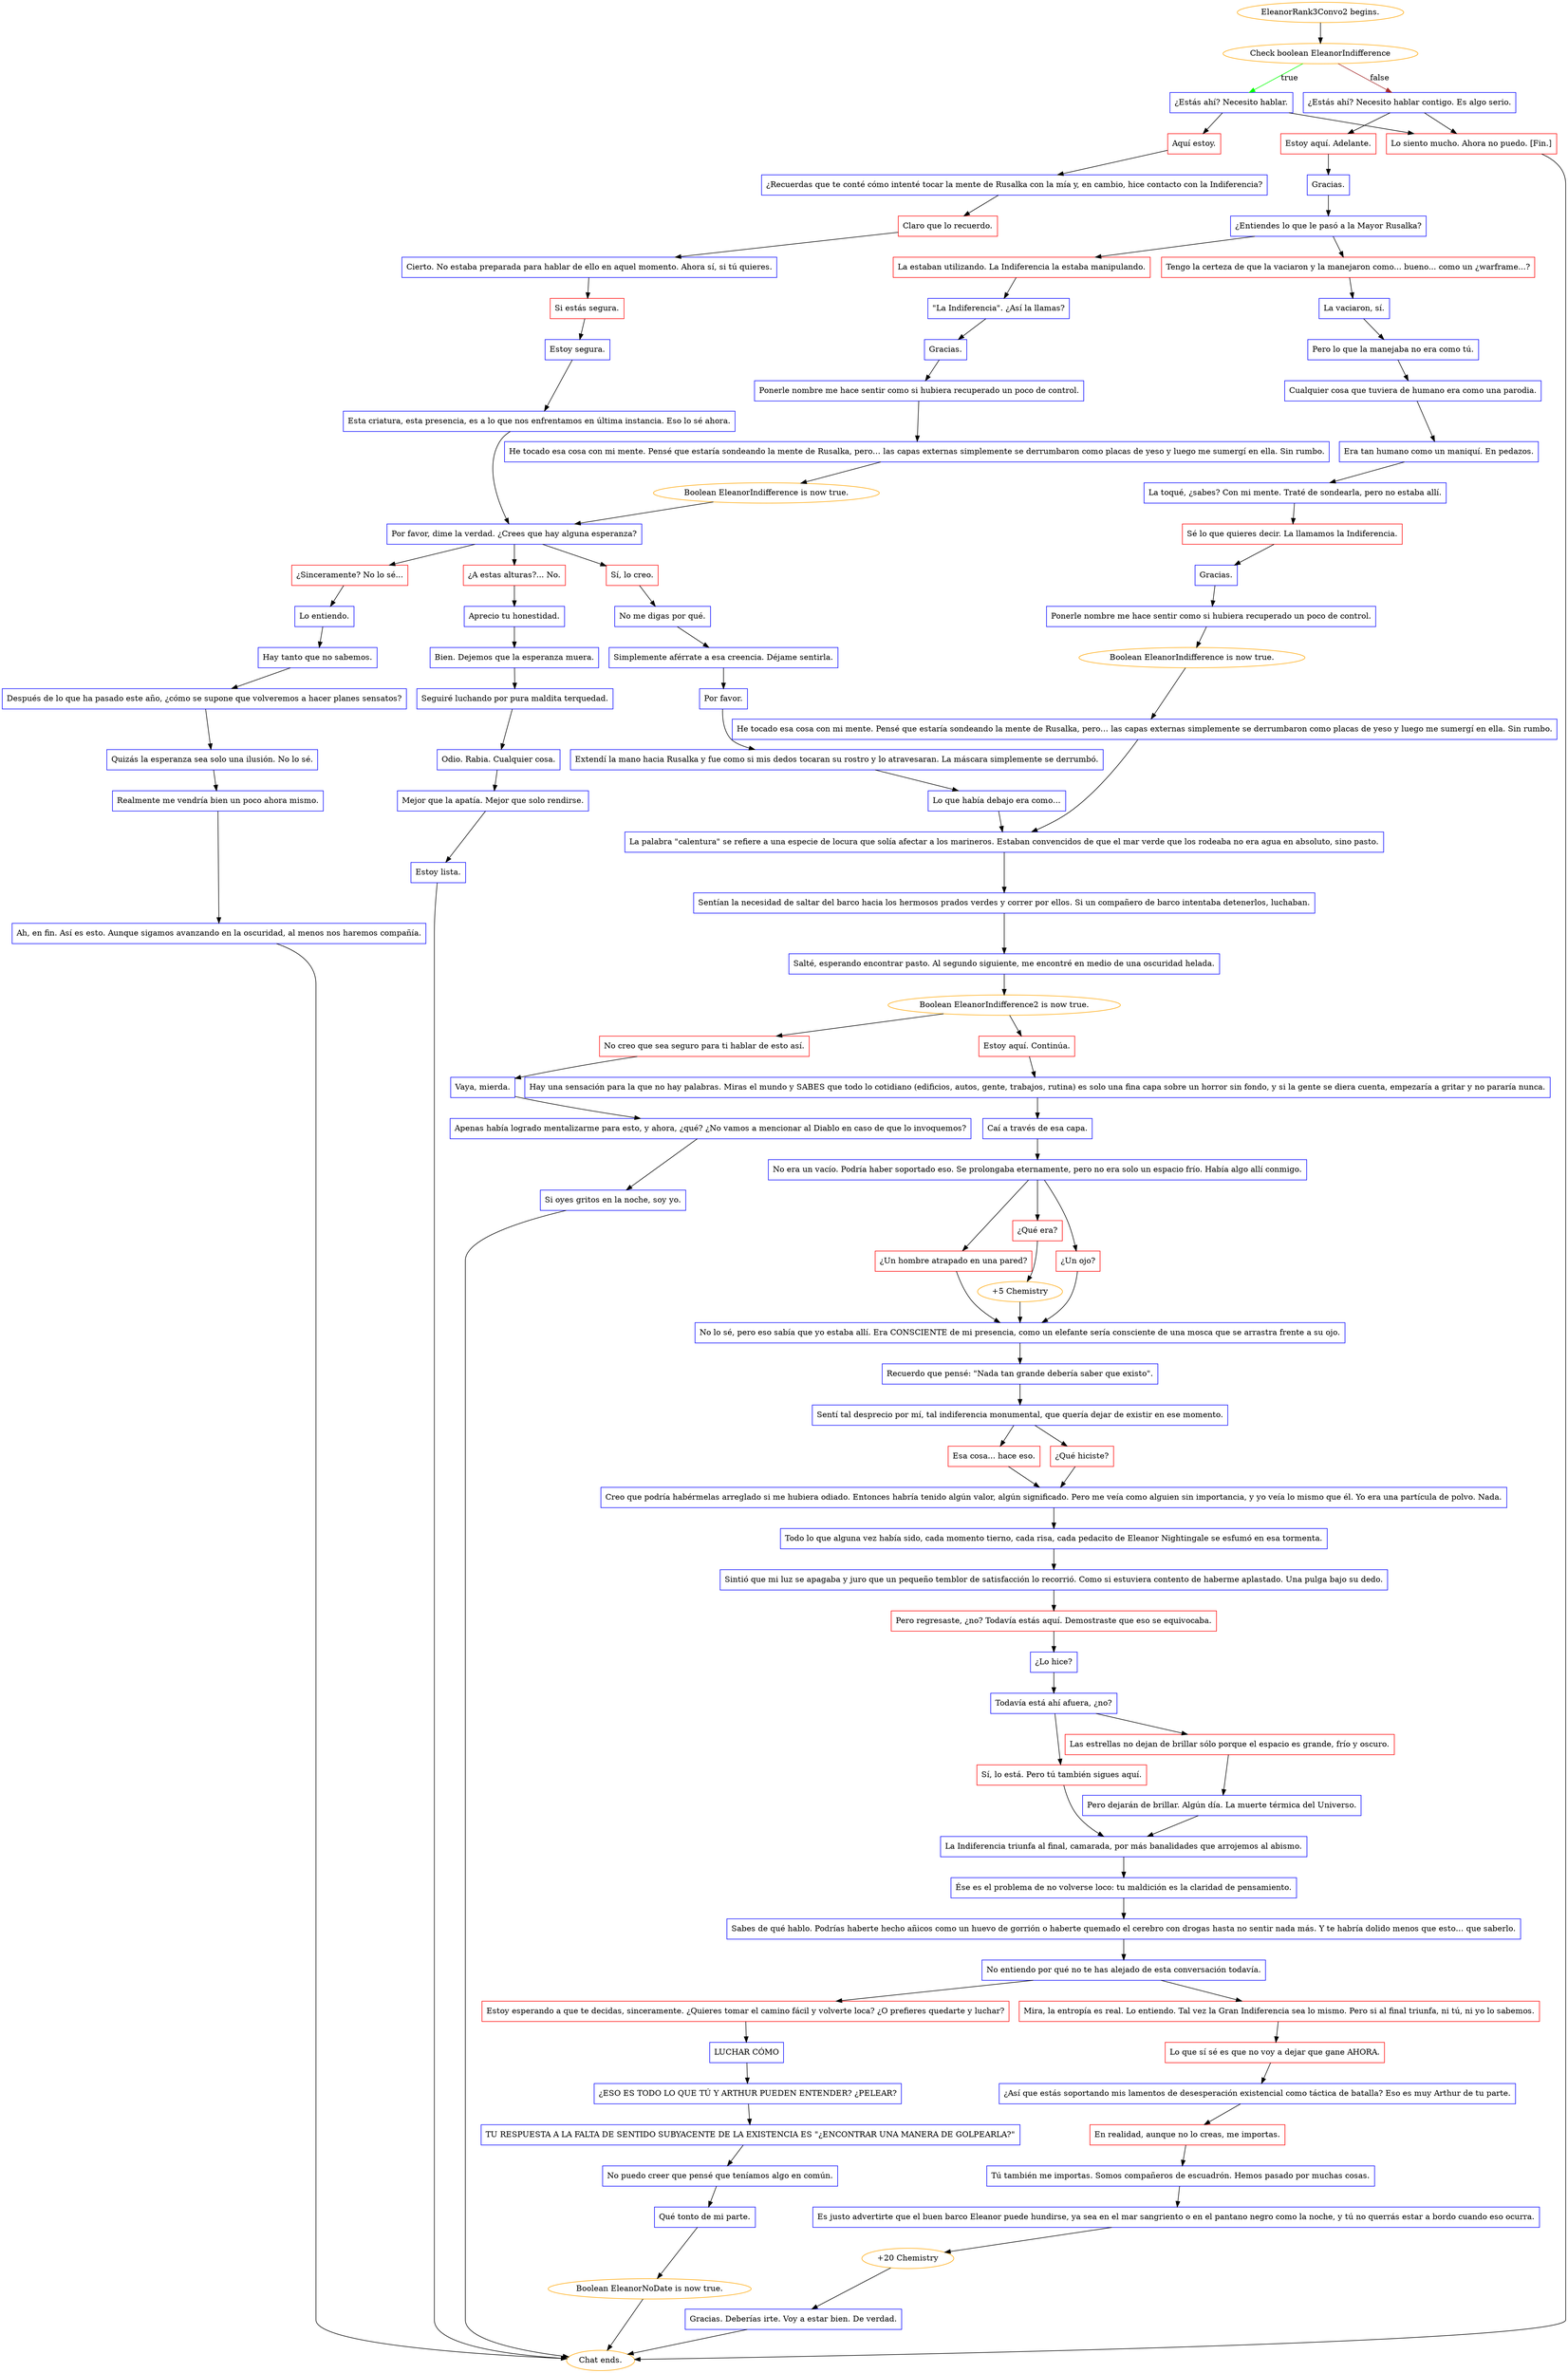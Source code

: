 digraph {
	"EleanorRank3Convo2 begins." [color=orange];
		"EleanorRank3Convo2 begins." -> j3516909029;
	j3516909029 [label="Check boolean EleanorIndifference",color=orange];
		j3516909029 -> j2560319840 [label=true,color=green];
		j3516909029 -> j666706673 [label=false,color=brown];
	j2560319840 [label="¿Estás ahí? Necesito hablar.",shape=box,color=blue];
		j2560319840 -> j2360727558;
		j2560319840 -> j3967478850;
	j666706673 [label="¿Estás ahí? Necesito hablar contigo. Es algo serio.",shape=box,color=blue];
		j666706673 -> j4208581346;
		j666706673 -> j3967478850;
	j2360727558 [label="Aquí estoy.",shape=box,color=red];
		j2360727558 -> j208607102;
	j3967478850 [label="Lo siento mucho. Ahora no puedo. [Fin.]",shape=box,color=red];
		j3967478850 -> "Chat ends.";
	j4208581346 [label="Estoy aquí. Adelante.",shape=box,color=red];
		j4208581346 -> j3716728476;
	j208607102 [label="¿Recuerdas que te conté cómo intenté tocar la mente de Rusalka con la mía y, en cambio, hice contacto con la Indiferencia?",shape=box,color=blue];
		j208607102 -> j1409906630;
	"Chat ends." [color=orange];
	j3716728476 [label="Gracias.",shape=box,color=blue];
		j3716728476 -> j534234232;
	j1409906630 [label="Claro que lo recuerdo.",shape=box,color=red];
		j1409906630 -> j790735236;
	j534234232 [label="¿Entiendes lo que le pasó a la Mayor Rusalka?",shape=box,color=blue];
		j534234232 -> j2843890356;
		j534234232 -> j2806356608;
	j790735236 [label="Cierto. No estaba preparada para hablar de ello en aquel momento. Ahora sí, si tú quieres.",shape=box,color=blue];
		j790735236 -> j2574386789;
	j2843890356 [label="La estaban utilizando. La Indiferencia la estaba manipulando.",shape=box,color=red];
		j2843890356 -> j2003763864;
	j2806356608 [label="Tengo la certeza de que la vaciaron y la manejaron como... bueno... como un ¿warframe...?",shape=box,color=red];
		j2806356608 -> j812244593;
	j2574386789 [label="Si estás segura.",shape=box,color=red];
		j2574386789 -> j1052111312;
	j2003763864 [label="\"La Indiferencia\". ¿Así la llamas?",shape=box,color=blue];
		j2003763864 -> j477918989;
	j812244593 [label="La vaciaron, sí.",shape=box,color=blue];
		j812244593 -> j1908678583;
	j1052111312 [label="Estoy segura.",shape=box,color=blue];
		j1052111312 -> j1518966593;
	j477918989 [label="Gracias.",shape=box,color=blue];
		j477918989 -> j3786308615;
	j1908678583 [label="Pero lo que la manejaba no era como tú.",shape=box,color=blue];
		j1908678583 -> j3506242798;
	j1518966593 [label="Esta criatura, esta presencia, es a lo que nos enfrentamos en última instancia. Eso lo sé ahora.",shape=box,color=blue];
		j1518966593 -> j1164195754;
	j3786308615 [label="Ponerle nombre me hace sentir como si hubiera recuperado un poco de control.",shape=box,color=blue];
		j3786308615 -> j131935835;
	j3506242798 [label="Cualquier cosa que tuviera de humano era como una parodia.",shape=box,color=blue];
		j3506242798 -> j772130770;
	j1164195754 [label="Por favor, dime la verdad. ¿Crees que hay alguna esperanza?",shape=box,color=blue];
		j1164195754 -> j3784244071;
		j1164195754 -> j3662694484;
		j1164195754 -> j316981513;
	j131935835 [label="He tocado esa cosa con mi mente. Pensé que estaría sondeando la mente de Rusalka, pero… las capas externas simplemente se derrumbaron como placas de yeso y luego me sumergí en ella. Sin rumbo.",shape=box,color=blue];
		j131935835 -> j2920305847;
	j772130770 [label="Era tan humano como un maniquí. En pedazos.",shape=box,color=blue];
		j772130770 -> j2196654887;
	j3784244071 [label="¿A estas alturas?... No.",shape=box,color=red];
		j3784244071 -> j2529148698;
	j3662694484 [label="¿Sinceramente? No lo sé...",shape=box,color=red];
		j3662694484 -> j1593762774;
	j316981513 [label="Sí, lo creo.",shape=box,color=red];
		j316981513 -> j877007721;
	j2920305847 [label="Boolean EleanorIndifference is now true.",color=orange];
		j2920305847 -> j1164195754;
	j2196654887 [label="La toqué, ¿sabes? Con mi mente. Traté de sondearla, pero no estaba allí.",shape=box,color=blue];
		j2196654887 -> j324654631;
	j2529148698 [label="Aprecio tu honestidad.",shape=box,color=blue];
		j2529148698 -> j1764915348;
	j1593762774 [label="Lo entiendo.",shape=box,color=blue];
		j1593762774 -> j1422507195;
	j877007721 [label="No me digas por qué.",shape=box,color=blue];
		j877007721 -> j2143745594;
	j324654631 [label="Sé lo que quieres decir. La llamamos la Indiferencia.",shape=box,color=red];
		j324654631 -> j2278090216;
	j1764915348 [label="Bien. Dejemos que la esperanza muera.",shape=box,color=blue];
		j1764915348 -> j2501432238;
	j1422507195 [label="Hay tanto que no sabemos.",shape=box,color=blue];
		j1422507195 -> j3616467719;
	j2143745594 [label="Simplemente aférrate a esa creencia. Déjame sentirla.",shape=box,color=blue];
		j2143745594 -> j2866765835;
	j2278090216 [label="Gracias.",shape=box,color=blue];
		j2278090216 -> j420270188;
	j2501432238 [label="Seguiré luchando por pura maldita terquedad.",shape=box,color=blue];
		j2501432238 -> j83490772;
	j3616467719 [label="Después de lo que ha pasado este año, ¿cómo se supone que volveremos a hacer planes sensatos?",shape=box,color=blue];
		j3616467719 -> j4052230572;
	j2866765835 [label="Por favor.",shape=box,color=blue];
		j2866765835 -> j4132634867;
	j420270188 [label="Ponerle nombre me hace sentir como si hubiera recuperado un poco de control.",shape=box,color=blue];
		j420270188 -> j2224587372;
	j83490772 [label="Odio. Rabia. Cualquier cosa.",shape=box,color=blue];
		j83490772 -> j1265760303;
	j4052230572 [label="Quizás la esperanza sea solo una ilusión. No lo sé.",shape=box,color=blue];
		j4052230572 -> j2136128046;
	j4132634867 [label="Extendí la mano hacia Rusalka y fue como si mis dedos tocaran su rostro y lo atravesaran. La máscara simplemente se derrumbó.",shape=box,color=blue];
		j4132634867 -> j287889097;
	j2224587372 [label="Boolean EleanorIndifference is now true.",color=orange];
		j2224587372 -> j964348642;
	j1265760303 [label="Mejor que la apatía. Mejor que solo rendirse.",shape=box,color=blue];
		j1265760303 -> j3998515709;
	j2136128046 [label="Realmente me vendría bien un poco ahora mismo.",shape=box,color=blue];
		j2136128046 -> j1921066989;
	j287889097 [label="Lo que había debajo era como…",shape=box,color=blue];
		j287889097 -> j2423304852;
	j964348642 [label="He tocado esa cosa con mi mente. Pensé que estaría sondeando la mente de Rusalka, pero… las capas externas simplemente se derrumbaron como placas de yeso y luego me sumergí en ella. Sin rumbo.",shape=box,color=blue];
		j964348642 -> j2423304852;
	j3998515709 [label="Estoy lista.",shape=box,color=blue];
		j3998515709 -> "Chat ends.";
	j1921066989 [label="Ah, en fin. Así es esto. Aunque sigamos avanzando en la oscuridad, al menos nos haremos compañía.",shape=box,color=blue];
		j1921066989 -> "Chat ends.";
	j2423304852 [label="La palabra \"calentura\" se refiere a una especie de locura que solía afectar a los marineros. Estaban convencidos de que el mar verde que los rodeaba no era agua en absoluto, sino pasto.",shape=box,color=blue];
		j2423304852 -> j3828487235;
	j3828487235 [label="Sentían la necesidad de saltar del barco hacia los hermosos prados verdes y correr por ellos. Si un compañero de barco intentaba detenerlos, luchaban.",shape=box,color=blue];
		j3828487235 -> j531217940;
	j531217940 [label="Salté, esperando encontrar pasto. Al segundo siguiente, me encontré en medio de una oscuridad helada.",shape=box,color=blue];
		j531217940 -> j1431067385;
	j1431067385 [label="Boolean EleanorIndifference2 is now true.",color=orange];
		j1431067385 -> j3826951552;
		j1431067385 -> j3234378390;
	j3826951552 [label="No creo que sea seguro para ti hablar de esto así.",shape=box,color=red];
		j3826951552 -> j1443302321;
	j3234378390 [label="Estoy aquí. Continúa.",shape=box,color=red];
		j3234378390 -> j405859356;
	j1443302321 [label="Vaya, mierda.",shape=box,color=blue];
		j1443302321 -> j3410060206;
	j405859356 [label="Hay una sensación para la que no hay palabras. Miras el mundo y SABES que todo lo cotidiano (edificios, autos, gente, trabajos, rutina) es solo una fina capa sobre un horror sin fondo, y si la gente se diera cuenta, empezaría a gritar y no pararía nunca.",shape=box,color=blue];
		j405859356 -> j3782628515;
	j3410060206 [label="Apenas había logrado mentalizarme para esto, y ahora, ¿qué? ¿No vamos a mencionar al Diablo en caso de que lo invoquemos?",shape=box,color=blue];
		j3410060206 -> j3386352647;
	j3782628515 [label="Caí a través de esa capa.",shape=box,color=blue];
		j3782628515 -> j3455080201;
	j3386352647 [label="Si oyes gritos en la noche, soy yo.",shape=box,color=blue];
		j3386352647 -> "Chat ends.";
	j3455080201 [label="No era un vacío. Podría haber soportado eso. Se prolongaba eternamente, pero no era solo un espacio frío. Había algo allí conmigo.",shape=box,color=blue];
		j3455080201 -> j262910041;
		j3455080201 -> j1937172191;
		j3455080201 -> j211977820;
	j262910041 [label="¿Un ojo?",shape=box,color=red];
		j262910041 -> j3295887076;
	j1937172191 [label="¿Un hombre atrapado en una pared?",shape=box,color=red];
		j1937172191 -> j3295887076;
	j211977820 [label="¿Qué era?",shape=box,color=red];
		j211977820 -> j2528598076;
	j3295887076 [label="No lo sé, pero eso sabía que yo estaba allí. Era CONSCIENTE de mi presencia, como un elefante sería consciente de una mosca que se arrastra frente a su ojo.",shape=box,color=blue];
		j3295887076 -> j207421942;
	j2528598076 [label="+5 Chemistry",color=orange];
		j2528598076 -> j3295887076;
	j207421942 [label="Recuerdo que pensé: \"Nada tan grande debería saber que existo\".",shape=box,color=blue];
		j207421942 -> j2147007978;
	j2147007978 [label="Sentí tal desprecio por mí, tal indiferencia monumental, que quería dejar de existir en ese momento.",shape=box,color=blue];
		j2147007978 -> j693156920;
		j2147007978 -> j3379344803;
	j693156920 [label="Esa cosa... hace eso.",shape=box,color=red];
		j693156920 -> j444958350;
	j3379344803 [label="¿Qué hiciste?",shape=box,color=red];
		j3379344803 -> j444958350;
	j444958350 [label="Creo que podría habérmelas arreglado si me hubiera odiado. Entonces habría tenido algún valor, algún significado. Pero me veía como alguien sin importancia, y yo veía lo mismo que él. Yo era una partícula de polvo. Nada.",shape=box,color=blue];
		j444958350 -> j1061275637;
	j1061275637 [label="Todo lo que alguna vez había sido, cada momento tierno, cada risa, cada pedacito de Eleanor Nightingale se esfumó en esa tormenta.",shape=box,color=blue];
		j1061275637 -> j1044422531;
	j1044422531 [label="Sintió que mi luz se apagaba y juro que un pequeño temblor de satisfacción lo recorrió. Como si estuviera contento de haberme aplastado. Una pulga bajo su dedo.",shape=box,color=blue];
		j1044422531 -> j1543205264;
	j1543205264 [label="Pero regresaste, ¿no? Todavía estás aquí. Demostraste que eso se equivocaba.",shape=box,color=red];
		j1543205264 -> j1222379900;
	j1222379900 [label="¿Lo hice?",shape=box,color=blue];
		j1222379900 -> j62383088;
	j62383088 [label="Todavía está ahí afuera, ¿no?",shape=box,color=blue];
		j62383088 -> j859304763;
		j62383088 -> j579824523;
	j859304763 [label="Sí, lo está. Pero tú también sigues aquí.",shape=box,color=red];
		j859304763 -> j3147039335;
	j579824523 [label="Las estrellas no dejan de brillar sólo porque el espacio es grande, frío y oscuro.",shape=box,color=red];
		j579824523 -> j764602056;
	j3147039335 [label="La Indiferencia triunfa al final, camarada, por más banalidades que arrojemos al abismo.",shape=box,color=blue];
		j3147039335 -> j2149036539;
	j764602056 [label="Pero dejarán de brillar. Algún día. La muerte térmica del Universo.",shape=box,color=blue];
		j764602056 -> j3147039335;
	j2149036539 [label="Ése es el problema de no volverse loco: tu maldición es la claridad de pensamiento.",shape=box,color=blue];
		j2149036539 -> j3461709476;
	j3461709476 [label="Sabes de qué hablo. Podrías haberte hecho añicos como un huevo de gorrión o haberte quemado el cerebro con drogas hasta no sentir nada más. Y te habría dolido menos que esto… que saberlo.",shape=box,color=blue];
		j3461709476 -> j1641986218;
	j1641986218 [label="No entiendo por qué no te has alejado de esta conversación todavía.",shape=box,color=blue];
		j1641986218 -> j4072741832;
		j1641986218 -> j3670472312;
	j4072741832 [label="Mira, la entropía es real. Lo entiendo. Tal vez la Gran Indiferencia sea lo mismo. Pero si al final triunfa, ni tú, ni yo lo sabemos.",shape=box,color=red];
		j4072741832 -> j4209201243;
	j3670472312 [label="Estoy esperando a que te decidas, sinceramente. ¿Quieres tomar el camino fácil y volverte loca? ¿O prefieres quedarte y luchar?",shape=box,color=red];
		j3670472312 -> j1733262439;
	j4209201243 [label="Lo que sí sé es que no voy a dejar que gane AHORA.",shape=box,color=red];
		j4209201243 -> j1972945627;
	j1733262439 [label="LUCHAR CÓMO",shape=box,color=blue];
		j1733262439 -> j2362767571;
	j1972945627 [label="¿Así que estás soportando mis lamentos de desesperación existencial como táctica de batalla? Eso es muy Arthur de tu parte.",shape=box,color=blue];
		j1972945627 -> j3769152709;
	j2362767571 [label="¿ESO ES TODO LO QUE TÚ Y ARTHUR PUEDEN ENTENDER? ¿PELEAR?",shape=box,color=blue];
		j2362767571 -> j3197926244;
	j3769152709 [label="En realidad, aunque no lo creas, me importas.",shape=box,color=red];
		j3769152709 -> j2227398529;
	j3197926244 [label="TU RESPUESTA A LA FALTA DE SENTIDO SUBYACENTE DE LA EXISTENCIA ES \"¿ENCONTRAR UNA MANERA DE GOLPEARLA?\"",shape=box,color=blue];
		j3197926244 -> j2260114200;
	j2227398529 [label="Tú también me importas. Somos compañeros de escuadrón. Hemos pasado por muchas cosas.",shape=box,color=blue];
		j2227398529 -> j3621636734;
	j2260114200 [label="No puedo creer que pensé que teníamos algo en común.",shape=box,color=blue];
		j2260114200 -> j1477736981;
	j3621636734 [label="Es justo advertirte que el buen barco Eleanor puede hundirse, ya sea en el mar sangriento o en el pantano negro como la noche, y tú no querrás estar a bordo cuando eso ocurra.",shape=box,color=blue];
		j3621636734 -> j3024854853;
	j1477736981 [label="Qué tonto de mi parte.",shape=box,color=blue];
		j1477736981 -> j2728200779;
	j3024854853 [label="+20 Chemistry",color=orange];
		j3024854853 -> j1240511900;
	j2728200779 [label="Boolean EleanorNoDate is now true.",color=orange];
		j2728200779 -> "Chat ends.";
	j1240511900 [label="Gracias. Deberías irte. Voy a estar bien. De verdad.",shape=box,color=blue];
		j1240511900 -> "Chat ends.";
}
